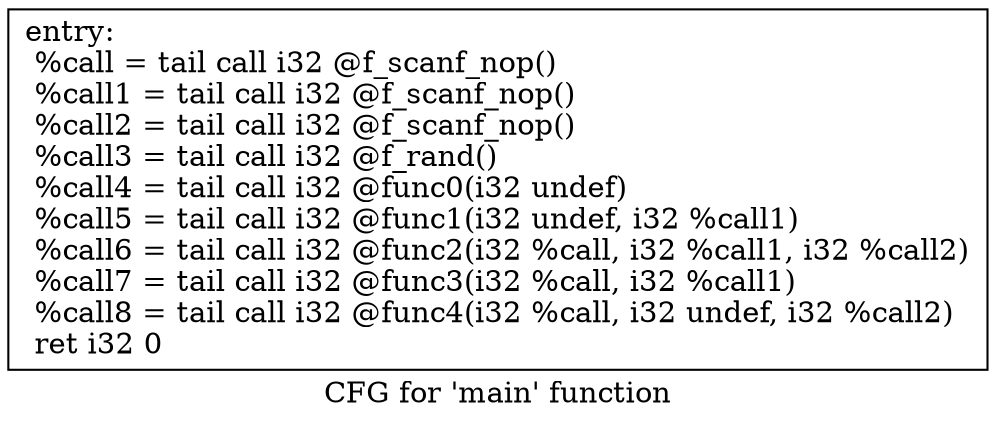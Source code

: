 digraph "CFG for 'main' function" {
	label="CFG for 'main' function";

	Node0x5639da865800 [shape=record,label="{entry:\l  %call = tail call i32 @f_scanf_nop()\l  %call1 = tail call i32 @f_scanf_nop()\l  %call2 = tail call i32 @f_scanf_nop()\l  %call3 = tail call i32 @f_rand()\l  %call4 = tail call i32 @func0(i32 undef)\l  %call5 = tail call i32 @func1(i32 undef, i32 %call1)\l  %call6 = tail call i32 @func2(i32 %call, i32 %call1, i32 %call2)\l  %call7 = tail call i32 @func3(i32 %call, i32 %call1)\l  %call8 = tail call i32 @func4(i32 %call, i32 undef, i32 %call2)\l  ret i32 0\l}"];
}
